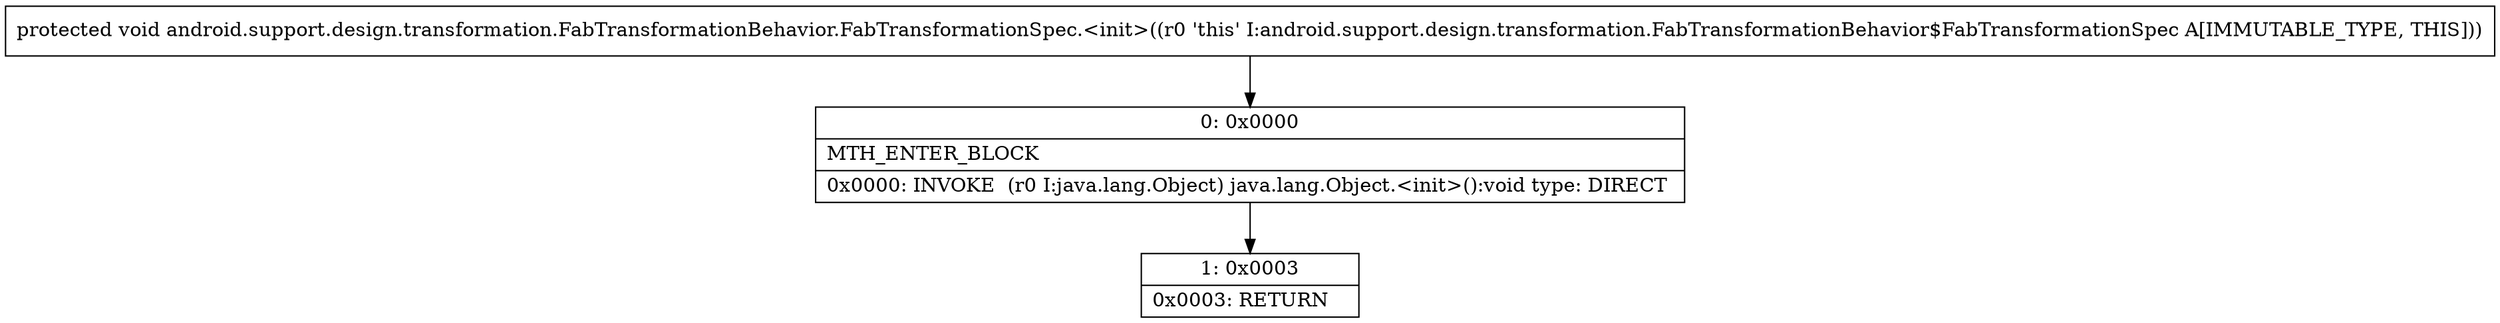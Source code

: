 digraph "CFG forandroid.support.design.transformation.FabTransformationBehavior.FabTransformationSpec.\<init\>()V" {
Node_0 [shape=record,label="{0\:\ 0x0000|MTH_ENTER_BLOCK\l|0x0000: INVOKE  (r0 I:java.lang.Object) java.lang.Object.\<init\>():void type: DIRECT \l}"];
Node_1 [shape=record,label="{1\:\ 0x0003|0x0003: RETURN   \l}"];
MethodNode[shape=record,label="{protected void android.support.design.transformation.FabTransformationBehavior.FabTransformationSpec.\<init\>((r0 'this' I:android.support.design.transformation.FabTransformationBehavior$FabTransformationSpec A[IMMUTABLE_TYPE, THIS])) }"];
MethodNode -> Node_0;
Node_0 -> Node_1;
}

